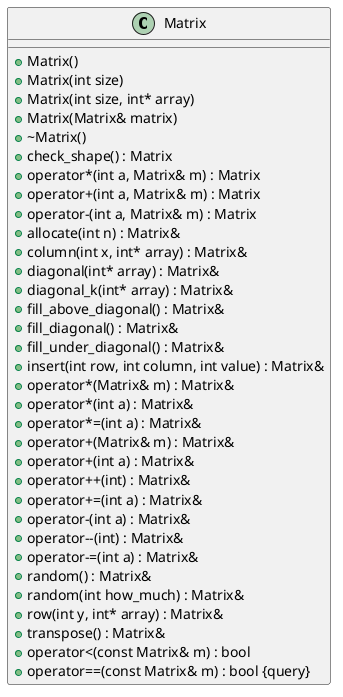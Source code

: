 @startuml inline_umlgraph_1.png
class Matrix {
+Matrix()
+Matrix(int size)
+Matrix(int size, int* array)
+Matrix(Matrix& matrix)
+~Matrix()
+check_shape() : Matrix
+operator*(int a, Matrix& m) : Matrix
+operator+(int a, Matrix& m) : Matrix
+operator-(int a, Matrix& m) : Matrix
+allocate(int n) : Matrix&
+column(int x, int* array) : Matrix&
+diagonal(int* array) : Matrix&
+diagonal_k(int* array) : Matrix&
+fill_above_diagonal() : Matrix&
+fill_diagonal() : Matrix&
+fill_under_diagonal() : Matrix&
+insert(int row, int column, int value) : Matrix&
+operator*(Matrix& m) : Matrix&
+operator*(int a) : Matrix&
+operator*=(int a) : Matrix&
+operator+(Matrix& m) : Matrix&
+operator+(int a) : Matrix&
+operator++(int) : Matrix&
+operator+=(int a) : Matrix&
+operator-(int a) : Matrix&
+operator--(int) : Matrix&
+operator-=(int a) : Matrix&
+random() : Matrix&
+random(int how_much) : Matrix&
+row(int y, int* array) : Matrix&
+transpose() : Matrix&
+operator<(const Matrix& m) : bool
+operator==(const Matrix& m) : bool {query}

}
@enduml
